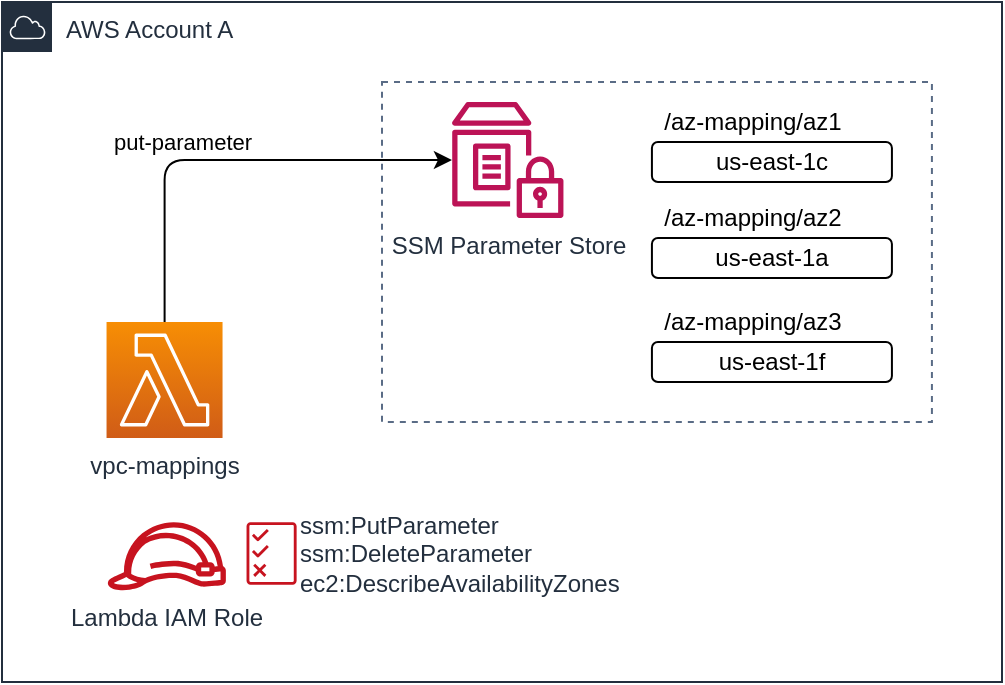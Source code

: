 <mxfile version="14.9.6" type="device" pages="2"><diagram id="oRRMmOYMet9mTaPstwlA" name="target-architecture"><mxGraphModel dx="946" dy="680" grid="1" gridSize="10" guides="1" tooltips="1" connect="1" arrows="1" fold="1" page="1" pageScale="1" pageWidth="850" pageHeight="1100" math="0" shadow="0"><root><mxCell id="0"/><mxCell id="1" parent="0"/><mxCell id="AkYwSewmSIjObldaJsPz-2" value="AWS Account A" style="points=[[0,0],[0.25,0],[0.5,0],[0.75,0],[1,0],[1,0.25],[1,0.5],[1,0.75],[1,1],[0.75,1],[0.5,1],[0.25,1],[0,1],[0,0.75],[0,0.5],[0,0.25]];outlineConnect=0;gradientColor=none;html=1;whiteSpace=wrap;fontSize=12;fontStyle=0;shape=mxgraph.aws4.group;grIcon=mxgraph.aws4.group_aws_cloud;strokeColor=#232F3E;fillColor=none;verticalAlign=top;align=left;spacingLeft=30;fontColor=#232F3E;dashed=0;" vertex="1" parent="1"><mxGeometry x="80" y="130" width="500" height="340" as="geometry"/></mxCell><mxCell id="AkYwSewmSIjObldaJsPz-5" value="Lambda IAM Role" style="outlineConnect=0;fontColor=#232F3E;gradientColor=none;fillColor=#C7131F;strokeColor=none;dashed=0;verticalLabelPosition=bottom;verticalAlign=top;align=center;html=1;fontSize=12;fontStyle=0;aspect=fixed;pointerEvents=1;shape=mxgraph.aws4.role;" vertex="1" parent="1"><mxGeometry x="132.27" y="390.09" width="60.27" height="34" as="geometry"/></mxCell><mxCell id="AkYwSewmSIjObldaJsPz-6" value="ssm:PutParameter&lt;br&gt;ssm:DeleteParameter&lt;br&gt;ec2:DescribeAvailabilityZones" style="outlineConnect=0;fontColor=#232F3E;gradientColor=none;fillColor=#C7131F;strokeColor=none;dashed=0;verticalLabelPosition=middle;verticalAlign=middle;align=left;html=1;fontSize=12;fontStyle=0;aspect=fixed;pointerEvents=1;shape=mxgraph.aws4.permissions;labelPosition=right;" vertex="1" parent="1"><mxGeometry x="202.27" y="390" width="25.04" height="31.5" as="geometry"/></mxCell><mxCell id="AkYwSewmSIjObldaJsPz-17" style="edgeStyle=orthogonalEdgeStyle;rounded=1;orthogonalLoop=1;jettySize=auto;html=1;" edge="1" parent="1" source="AkYwSewmSIjObldaJsPz-8" target="AkYwSewmSIjObldaJsPz-9"><mxGeometry relative="1" as="geometry"><Array as="points"><mxPoint x="161" y="209"/></Array></mxGeometry></mxCell><mxCell id="AkYwSewmSIjObldaJsPz-18" value="put-parameter" style="edgeLabel;html=1;align=center;verticalAlign=middle;resizable=0;points=[];" vertex="1" connectable="0" parent="AkYwSewmSIjObldaJsPz-17"><mxGeometry x="-0.205" y="1" relative="1" as="geometry"><mxPoint y="-8" as="offset"/></mxGeometry></mxCell><mxCell id="AkYwSewmSIjObldaJsPz-8" value="vpc-mappings" style="points=[[0,0,0],[0.25,0,0],[0.5,0,0],[0.75,0,0],[1,0,0],[0,1,0],[0.25,1,0],[0.5,1,0],[0.75,1,0],[1,1,0],[0,0.25,0],[0,0.5,0],[0,0.75,0],[1,0.25,0],[1,0.5,0],[1,0.75,0]];outlineConnect=0;fontColor=#232F3E;gradientColor=#F78E04;gradientDirection=north;fillColor=#D05C17;strokeColor=#ffffff;dashed=0;verticalLabelPosition=bottom;verticalAlign=top;align=center;html=1;fontSize=12;fontStyle=0;aspect=fixed;shape=mxgraph.aws4.resourceIcon;resIcon=mxgraph.aws4.lambda;" vertex="1" parent="1"><mxGeometry x="132.27" y="290" width="58" height="58" as="geometry"/></mxCell><mxCell id="AkYwSewmSIjObldaJsPz-10" value="" style="fillColor=none;strokeColor=#5A6C86;dashed=1;verticalAlign=top;fontStyle=0;fontColor=#5A6C86;" vertex="1" parent="1"><mxGeometry x="270" y="170" width="274.96" height="170" as="geometry"/></mxCell><mxCell id="AkYwSewmSIjObldaJsPz-9" value="SSM Parameter Store" style="outlineConnect=0;fontColor=#232F3E;gradientColor=none;fillColor=#BC1356;strokeColor=none;dashed=0;verticalLabelPosition=bottom;verticalAlign=top;align=center;html=1;fontSize=12;fontStyle=0;aspect=fixed;pointerEvents=1;shape=mxgraph.aws4.parameter_store;" vertex="1" parent="1"><mxGeometry x="304.96" y="180" width="55.77" height="58" as="geometry"/></mxCell><mxCell id="AkYwSewmSIjObldaJsPz-11" value="/az-mapping/az1" style="text;html=1;align=center;verticalAlign=middle;resizable=0;points=[];autosize=1;strokeColor=none;" vertex="1" parent="1"><mxGeometry x="404.96" y="180" width="100" height="20" as="geometry"/></mxCell><mxCell id="AkYwSewmSIjObldaJsPz-12" value="us-east-1c" style="rounded=1;whiteSpace=wrap;html=1;" vertex="1" parent="1"><mxGeometry x="404.96" y="200" width="120" height="20" as="geometry"/></mxCell><mxCell id="AkYwSewmSIjObldaJsPz-13" value="/az-mapping/az2" style="text;html=1;align=center;verticalAlign=middle;resizable=0;points=[];autosize=1;strokeColor=none;" vertex="1" parent="1"><mxGeometry x="404.96" y="228" width="100" height="20" as="geometry"/></mxCell><mxCell id="AkYwSewmSIjObldaJsPz-14" value="us-east-1a" style="rounded=1;whiteSpace=wrap;html=1;" vertex="1" parent="1"><mxGeometry x="404.96" y="248" width="120" height="20" as="geometry"/></mxCell><mxCell id="AkYwSewmSIjObldaJsPz-15" value="/az-mapping/az3" style="text;html=1;align=center;verticalAlign=middle;resizable=0;points=[];autosize=1;strokeColor=none;" vertex="1" parent="1"><mxGeometry x="404.96" y="280" width="100" height="20" as="geometry"/></mxCell><mxCell id="AkYwSewmSIjObldaJsPz-16" value="us-east-1f" style="rounded=1;whiteSpace=wrap;html=1;" vertex="1" parent="1"><mxGeometry x="404.96" y="300" width="120" height="20" as="geometry"/></mxCell></root></mxGraphModel></diagram><diagram id="mB3NNVyYRm43c-Pk5UYF" name="zonal-consistency-example"><mxGraphModel dx="946" dy="680" grid="1" gridSize="10" guides="1" tooltips="1" connect="1" arrows="1" fold="1" page="1" pageScale="1" pageWidth="850" pageHeight="1100" math="0" shadow="0"><root><mxCell id="8IUgFmL7FUBmtIgVGcZb-0"/><mxCell id="8IUgFmL7FUBmtIgVGcZb-1" parent="8IUgFmL7FUBmtIgVGcZb-0"/><mxCell id="8IUgFmL7FUBmtIgVGcZb-3" value="AWS Account A" style="points=[[0,0],[0.25,0],[0.5,0],[0.75,0],[1,0],[1,0.25],[1,0.5],[1,0.75],[1,1],[0.75,1],[0.5,1],[0.25,1],[0,1],[0,0.75],[0,0.5],[0,0.25]];outlineConnect=0;gradientColor=none;html=1;whiteSpace=wrap;fontSize=12;fontStyle=0;shape=mxgraph.aws4.group;grIcon=mxgraph.aws4.group_aws_cloud;strokeColor=#232F3E;fillColor=none;verticalAlign=top;align=left;spacingLeft=30;fontColor=#232F3E;dashed=0;" vertex="1" parent="8IUgFmL7FUBmtIgVGcZb-1"><mxGeometry x="50" y="210" width="360" height="200" as="geometry"/></mxCell><mxCell id="8IUgFmL7FUBmtIgVGcZb-8" value="AWS Account Z" style="points=[[0,0],[0.25,0],[0.5,0],[0.75,0],[1,0],[1,0.25],[1,0.5],[1,0.75],[1,1],[0.75,1],[0.5,1],[0.25,1],[0,1],[0,0.75],[0,0.5],[0,0.25]];outlineConnect=0;gradientColor=none;html=1;whiteSpace=wrap;fontSize=12;fontStyle=0;shape=mxgraph.aws4.group;grIcon=mxgraph.aws4.group_aws_cloud;strokeColor=#232F3E;fillColor=none;verticalAlign=top;align=left;spacingLeft=30;fontColor=#232F3E;dashed=0;" vertex="1" parent="8IUgFmL7FUBmtIgVGcZb-1"><mxGeometry x="450" y="210" width="360" height="200" as="geometry"/></mxCell><mxCell id="8IUgFmL7FUBmtIgVGcZb-13" value="us-east-1" style="points=[[0,0],[0.25,0],[0.5,0],[0.75,0],[1,0],[1,0.25],[1,0.5],[1,0.75],[1,1],[0.75,1],[0.5,1],[0.25,1],[0,1],[0,0.75],[0,0.5],[0,0.25]];outlineConnect=0;gradientColor=none;html=1;whiteSpace=wrap;fontSize=12;fontStyle=0;shape=mxgraph.aws4.group;grIcon=mxgraph.aws4.group_region;strokeColor=#147EBA;fillColor=none;verticalAlign=top;align=left;spacingLeft=30;fontColor=#147EBA;dashed=1;" vertex="1" parent="8IUgFmL7FUBmtIgVGcZb-1"><mxGeometry x="60" y="250" width="340" height="150" as="geometry"/></mxCell><mxCell id="8IUgFmL7FUBmtIgVGcZb-14" value="us-east-1" style="points=[[0,0],[0.25,0],[0.5,0],[0.75,0],[1,0],[1,0.25],[1,0.5],[1,0.75],[1,1],[0.75,1],[0.5,1],[0.25,1],[0,1],[0,0.75],[0,0.5],[0,0.25]];outlineConnect=0;gradientColor=none;html=1;whiteSpace=wrap;fontSize=12;fontStyle=0;shape=mxgraph.aws4.group;grIcon=mxgraph.aws4.group_region;strokeColor=#147EBA;fillColor=none;verticalAlign=top;align=left;spacingLeft=30;fontColor=#147EBA;dashed=1;" vertex="1" parent="8IUgFmL7FUBmtIgVGcZb-1"><mxGeometry x="460" y="250" width="340" height="150" as="geometry"/></mxCell><mxCell id="8IUgFmL7FUBmtIgVGcZb-4" value="AZ&#10;Name: us-east-1a&#10;Id: use1-az6" style="fillColor=none;strokeColor=#147EBA;dashed=1;verticalAlign=top;fontStyle=0;fontColor=#147EBA;" vertex="1" parent="8IUgFmL7FUBmtIgVGcZb-1"><mxGeometry x="70" y="280" width="100" height="110" as="geometry"/></mxCell><mxCell id="8IUgFmL7FUBmtIgVGcZb-6" value="AZ&#10;Name: us-east-1b&#10;Id: use1-az3" style="fillColor=none;strokeColor=#147EBA;dashed=1;verticalAlign=top;fontStyle=0;fontColor=#147EBA;" vertex="1" parent="8IUgFmL7FUBmtIgVGcZb-1"><mxGeometry x="180" y="280" width="100" height="110" as="geometry"/></mxCell><mxCell id="8IUgFmL7FUBmtIgVGcZb-7" value="AZ&#10;Name: us-east-1c&#10;Id: use1-az2" style="fillColor=none;strokeColor=#147EBA;dashed=1;verticalAlign=top;fontStyle=0;fontColor=#147EBA;" vertex="1" parent="8IUgFmL7FUBmtIgVGcZb-1"><mxGeometry x="290" y="280" width="100" height="110" as="geometry"/></mxCell><mxCell id="8IUgFmL7FUBmtIgVGcZb-9" value="AZ&#10;Name: us-east-1a&#10;Id: use1-az4" style="fillColor=none;strokeColor=#147EBA;dashed=1;verticalAlign=top;fontStyle=0;fontColor=#147EBA;" vertex="1" parent="8IUgFmL7FUBmtIgVGcZb-1"><mxGeometry x="470" y="280" width="100" height="110" as="geometry"/></mxCell><mxCell id="8IUgFmL7FUBmtIgVGcZb-10" value="AZ&#10;Name: us-east-1b&#10;Id: use1-az1" style="fillColor=none;strokeColor=#147EBA;dashed=1;verticalAlign=top;fontStyle=0;fontColor=#147EBA;" vertex="1" parent="8IUgFmL7FUBmtIgVGcZb-1"><mxGeometry x="580" y="280" width="100" height="110" as="geometry"/></mxCell><mxCell id="8IUgFmL7FUBmtIgVGcZb-11" value="AZ&#10;Name: us-east-1c&#10;Id: use1-az6" style="fillColor=none;strokeColor=#147EBA;dashed=1;verticalAlign=top;fontStyle=0;fontColor=#147EBA;" vertex="1" parent="8IUgFmL7FUBmtIgVGcZb-1"><mxGeometry x="690" y="280" width="100" height="110" as="geometry"/></mxCell><mxCell id="8IUgFmL7FUBmtIgVGcZb-12" value="..." style="text;html=1;align=center;verticalAlign=middle;resizable=0;points=[];autosize=1;strokeColor=none;fontSize=32;" vertex="1" parent="8IUgFmL7FUBmtIgVGcZb-1"><mxGeometry x="410" y="310" width="40" height="40" as="geometry"/></mxCell><mxCell id="8IUgFmL7FUBmtIgVGcZb-15" value="AWS Account A" style="points=[[0,0],[0.25,0],[0.5,0],[0.75,0],[1,0],[1,0.25],[1,0.5],[1,0.75],[1,1],[0.75,1],[0.5,1],[0.25,1],[0,1],[0,0.75],[0,0.5],[0,0.25]];outlineConnect=0;gradientColor=none;html=1;whiteSpace=wrap;fontSize=12;fontStyle=0;shape=mxgraph.aws4.group;grIcon=mxgraph.aws4.group_aws_cloud;strokeColor=#232F3E;fillColor=none;verticalAlign=top;align=left;spacingLeft=30;fontColor=#232F3E;dashed=0;" vertex="1" parent="8IUgFmL7FUBmtIgVGcZb-1"><mxGeometry x="50" y="450" width="360" height="200" as="geometry"/></mxCell><mxCell id="8IUgFmL7FUBmtIgVGcZb-16" value="AWS Account Z" style="points=[[0,0],[0.25,0],[0.5,0],[0.75,0],[1,0],[1,0.25],[1,0.5],[1,0.75],[1,1],[0.75,1],[0.5,1],[0.25,1],[0,1],[0,0.75],[0,0.5],[0,0.25]];outlineConnect=0;gradientColor=none;html=1;whiteSpace=wrap;fontSize=12;fontStyle=0;shape=mxgraph.aws4.group;grIcon=mxgraph.aws4.group_aws_cloud;strokeColor=#232F3E;fillColor=none;verticalAlign=top;align=left;spacingLeft=30;fontColor=#232F3E;dashed=0;" vertex="1" parent="8IUgFmL7FUBmtIgVGcZb-1"><mxGeometry x="450" y="450" width="360" height="200" as="geometry"/></mxCell><mxCell id="8IUgFmL7FUBmtIgVGcZb-17" value="us-east-1" style="points=[[0,0],[0.25,0],[0.5,0],[0.75,0],[1,0],[1,0.25],[1,0.5],[1,0.75],[1,1],[0.75,1],[0.5,1],[0.25,1],[0,1],[0,0.75],[0,0.5],[0,0.25]];outlineConnect=0;gradientColor=none;html=1;whiteSpace=wrap;fontSize=12;fontStyle=0;shape=mxgraph.aws4.group;grIcon=mxgraph.aws4.group_region;strokeColor=#147EBA;fillColor=none;verticalAlign=top;align=left;spacingLeft=30;fontColor=#147EBA;dashed=1;" vertex="1" parent="8IUgFmL7FUBmtIgVGcZb-1"><mxGeometry x="60" y="490" width="340" height="150" as="geometry"/></mxCell><mxCell id="8IUgFmL7FUBmtIgVGcZb-18" value="us-east-1" style="points=[[0,0],[0.25,0],[0.5,0],[0.75,0],[1,0],[1,0.25],[1,0.5],[1,0.75],[1,1],[0.75,1],[0.5,1],[0.25,1],[0,1],[0,0.75],[0,0.5],[0,0.25]];outlineConnect=0;gradientColor=none;html=1;whiteSpace=wrap;fontSize=12;fontStyle=0;shape=mxgraph.aws4.group;grIcon=mxgraph.aws4.group_region;strokeColor=#147EBA;fillColor=none;verticalAlign=top;align=left;spacingLeft=30;fontColor=#147EBA;dashed=1;" vertex="1" parent="8IUgFmL7FUBmtIgVGcZb-1"><mxGeometry x="460" y="490" width="340" height="150" as="geometry"/></mxCell><mxCell id="8IUgFmL7FUBmtIgVGcZb-19" value="AZ-1&#10;Name: us-east-1c&#10;Id: use1-az6" style="fillColor=none;strokeColor=#147EBA;dashed=1;verticalAlign=top;fontStyle=0;fontColor=#147EBA;" vertex="1" parent="8IUgFmL7FUBmtIgVGcZb-1"><mxGeometry x="70" y="520" width="100" height="110" as="geometry"/></mxCell><mxCell id="8IUgFmL7FUBmtIgVGcZb-20" value="AZ-2&#10;Name: us-east-1a&#10;Id: use1-az3" style="fillColor=none;strokeColor=#147EBA;dashed=1;verticalAlign=top;fontStyle=0;fontColor=#147EBA;" vertex="1" parent="8IUgFmL7FUBmtIgVGcZb-1"><mxGeometry x="180" y="520" width="100" height="110" as="geometry"/></mxCell><mxCell id="8IUgFmL7FUBmtIgVGcZb-21" value="AZ-3&#10;Name: us-east-1f&#10;Id: use1-az2" style="fillColor=none;strokeColor=#147EBA;dashed=1;verticalAlign=top;fontStyle=0;fontColor=#147EBA;" vertex="1" parent="8IUgFmL7FUBmtIgVGcZb-1"><mxGeometry x="290" y="520" width="100" height="110" as="geometry"/></mxCell><mxCell id="8IUgFmL7FUBmtIgVGcZb-22" value="AZ-1&#10;Name: us-east-1a&#10;Id: use1-az6" style="fillColor=none;strokeColor=#147EBA;dashed=1;verticalAlign=top;fontStyle=0;fontColor=#147EBA;" vertex="1" parent="8IUgFmL7FUBmtIgVGcZb-1"><mxGeometry x="470" y="520" width="100" height="110" as="geometry"/></mxCell><mxCell id="8IUgFmL7FUBmtIgVGcZb-23" value="AZ-2&#10;Name: us-east-1d&#10;Id: use1-az3" style="fillColor=none;strokeColor=#147EBA;dashed=1;verticalAlign=top;fontStyle=0;fontColor=#147EBA;" vertex="1" parent="8IUgFmL7FUBmtIgVGcZb-1"><mxGeometry x="580" y="520" width="100" height="110" as="geometry"/></mxCell><mxCell id="8IUgFmL7FUBmtIgVGcZb-24" value="AZ-3&#10;Name: us-east-1c&#10;Id: use1-az2" style="fillColor=none;strokeColor=#147EBA;dashed=1;verticalAlign=top;fontStyle=0;fontColor=#147EBA;" vertex="1" parent="8IUgFmL7FUBmtIgVGcZb-1"><mxGeometry x="690" y="520" width="100" height="110" as="geometry"/></mxCell><mxCell id="8IUgFmL7FUBmtIgVGcZb-25" value="..." style="text;html=1;align=center;verticalAlign=middle;resizable=0;points=[];autosize=1;strokeColor=none;fontSize=32;" vertex="1" parent="8IUgFmL7FUBmtIgVGcZb-1"><mxGeometry x="410" y="550" width="40" height="40" as="geometry"/></mxCell></root></mxGraphModel></diagram></mxfile>